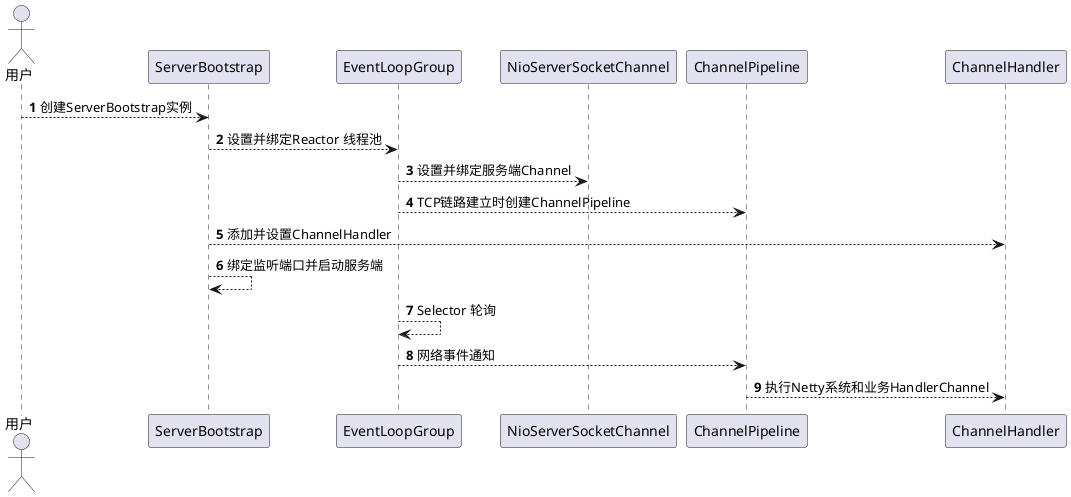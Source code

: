 @startuml
autonumber
actor 用户
用户 --> ServerBootstrap: 创建ServerBootstrap实例
ServerBootstrap --> EventLoopGroup: 设置并绑定Reactor 线程池
EventLoopGroup --> NioServerSocketChannel: 设置并绑定服务端Channel
EventLoopGroup --> ChannelPipeline: TCP链路建立时创建ChannelPipeline
ServerBootstrap --> ChannelHandler: 添加并设置ChannelHandler
ServerBootstrap --> ServerBootstrap: 绑定监听端口并启动服务端
EventLoopGroup --> EventLoopGroup: Selector 轮询
EventLoopGroup --> ChannelPipeline: 网络事件通知
ChannelPipeline --> ChannelHandler: 执行Netty系统和业务HandlerChannel

@enduml